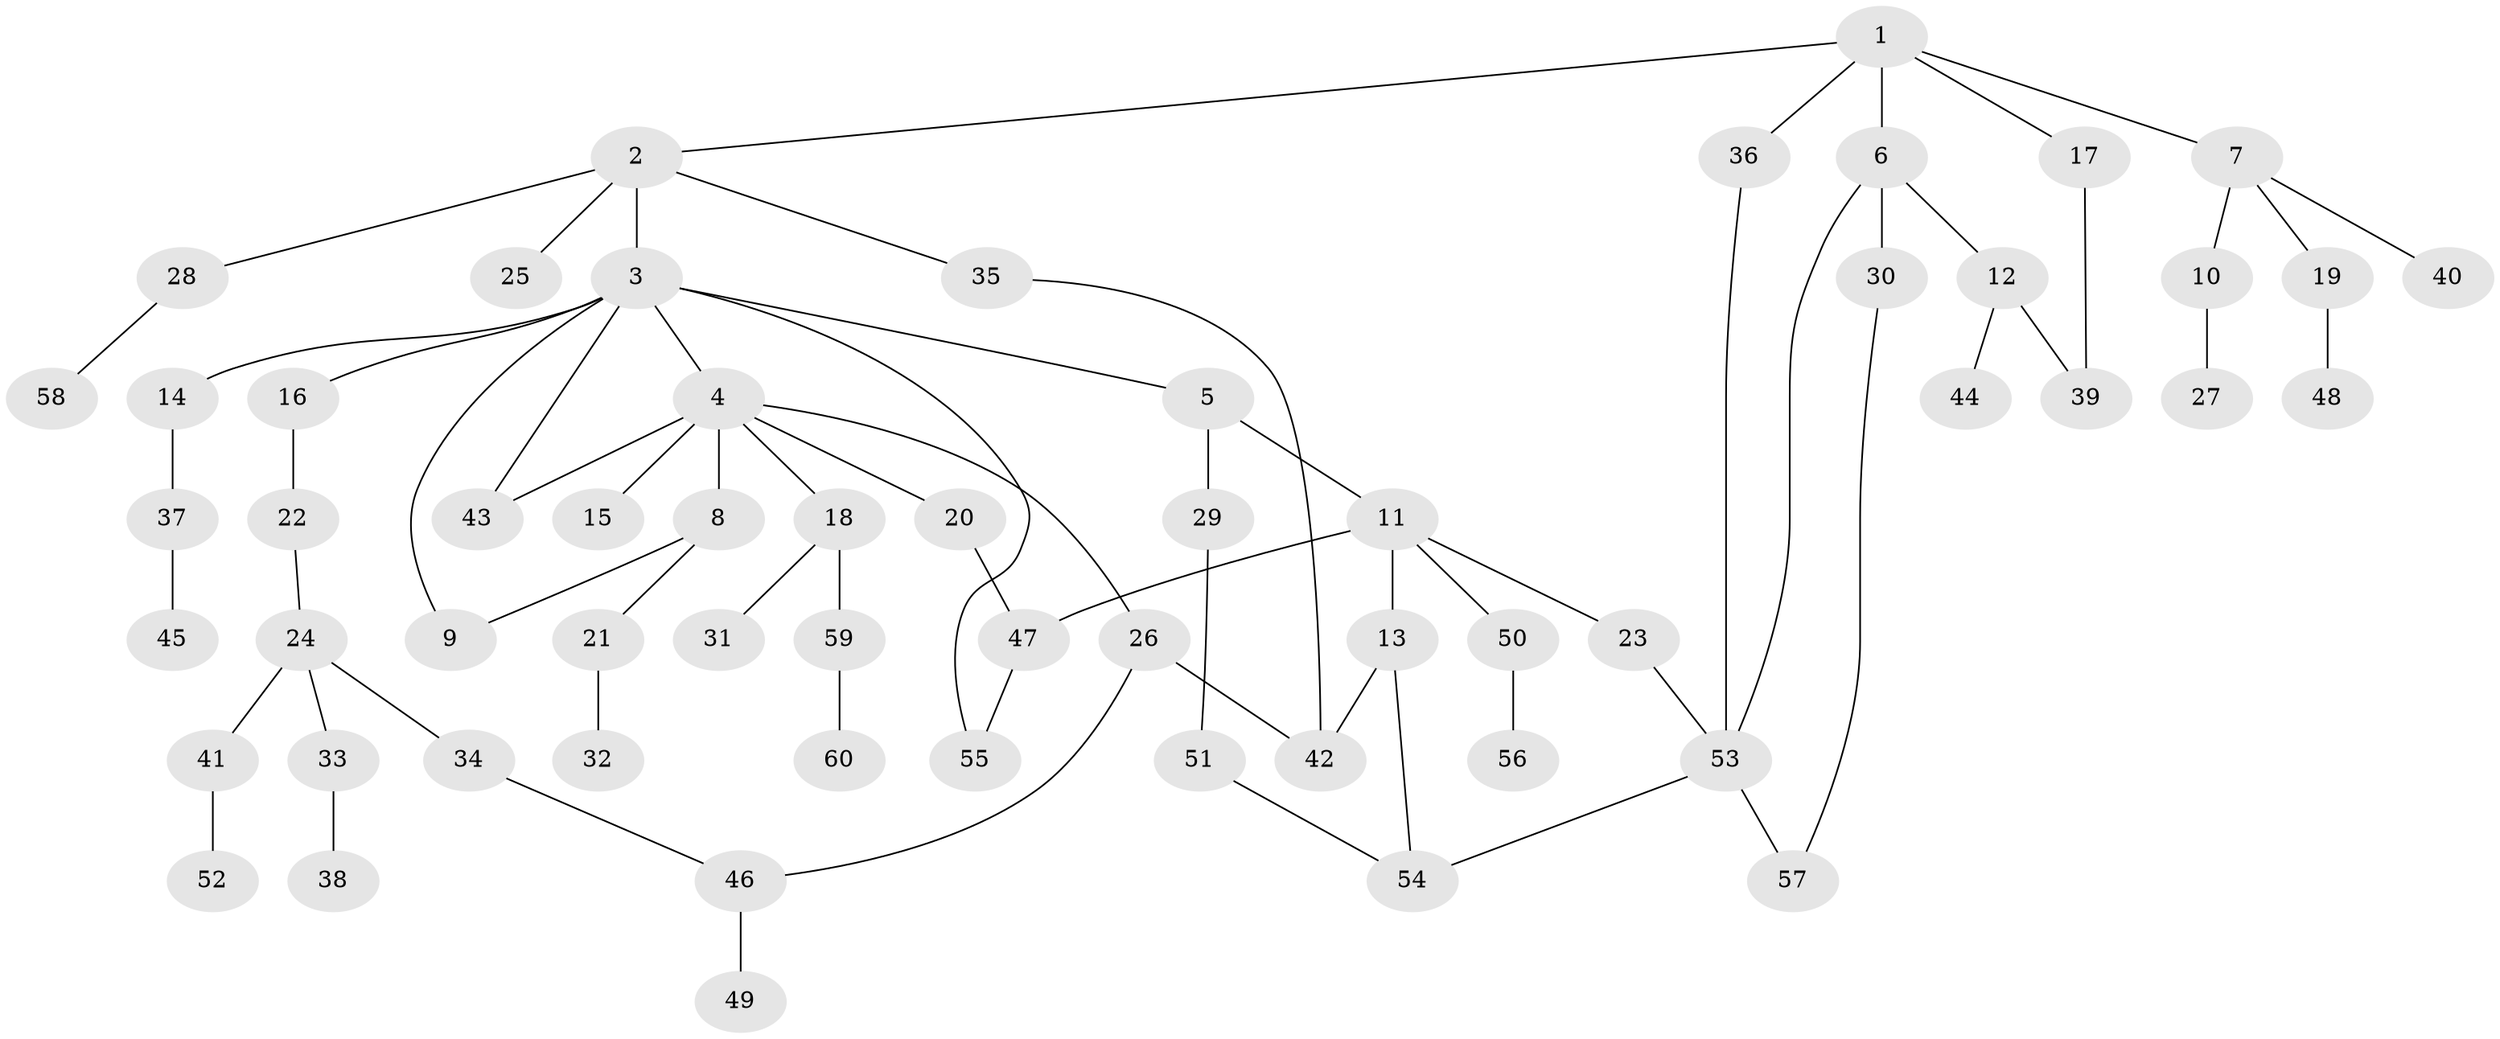 // Generated by graph-tools (version 1.1) at 2025/10/02/27/25 16:10:56]
// undirected, 60 vertices, 72 edges
graph export_dot {
graph [start="1"]
  node [color=gray90,style=filled];
  1;
  2;
  3;
  4;
  5;
  6;
  7;
  8;
  9;
  10;
  11;
  12;
  13;
  14;
  15;
  16;
  17;
  18;
  19;
  20;
  21;
  22;
  23;
  24;
  25;
  26;
  27;
  28;
  29;
  30;
  31;
  32;
  33;
  34;
  35;
  36;
  37;
  38;
  39;
  40;
  41;
  42;
  43;
  44;
  45;
  46;
  47;
  48;
  49;
  50;
  51;
  52;
  53;
  54;
  55;
  56;
  57;
  58;
  59;
  60;
  1 -- 2;
  1 -- 6;
  1 -- 7;
  1 -- 17;
  1 -- 36;
  2 -- 3;
  2 -- 25;
  2 -- 28;
  2 -- 35;
  3 -- 4;
  3 -- 5;
  3 -- 14;
  3 -- 16;
  3 -- 43;
  3 -- 9;
  3 -- 55;
  4 -- 8;
  4 -- 15;
  4 -- 18;
  4 -- 20;
  4 -- 26;
  4 -- 43;
  5 -- 11;
  5 -- 29;
  6 -- 12;
  6 -- 30;
  6 -- 53;
  7 -- 10;
  7 -- 19;
  7 -- 40;
  8 -- 9;
  8 -- 21;
  10 -- 27;
  11 -- 13;
  11 -- 23;
  11 -- 47;
  11 -- 50;
  12 -- 44;
  12 -- 39;
  13 -- 42;
  13 -- 54;
  14 -- 37;
  16 -- 22;
  17 -- 39;
  18 -- 31;
  18 -- 59;
  19 -- 48;
  20 -- 47;
  21 -- 32;
  22 -- 24;
  23 -- 53;
  24 -- 33;
  24 -- 34;
  24 -- 41;
  26 -- 46;
  26 -- 42;
  28 -- 58;
  29 -- 51;
  30 -- 57;
  33 -- 38;
  34 -- 46;
  35 -- 42;
  36 -- 53;
  37 -- 45;
  41 -- 52;
  46 -- 49;
  47 -- 55;
  50 -- 56;
  51 -- 54;
  53 -- 54;
  53 -- 57;
  59 -- 60;
}
